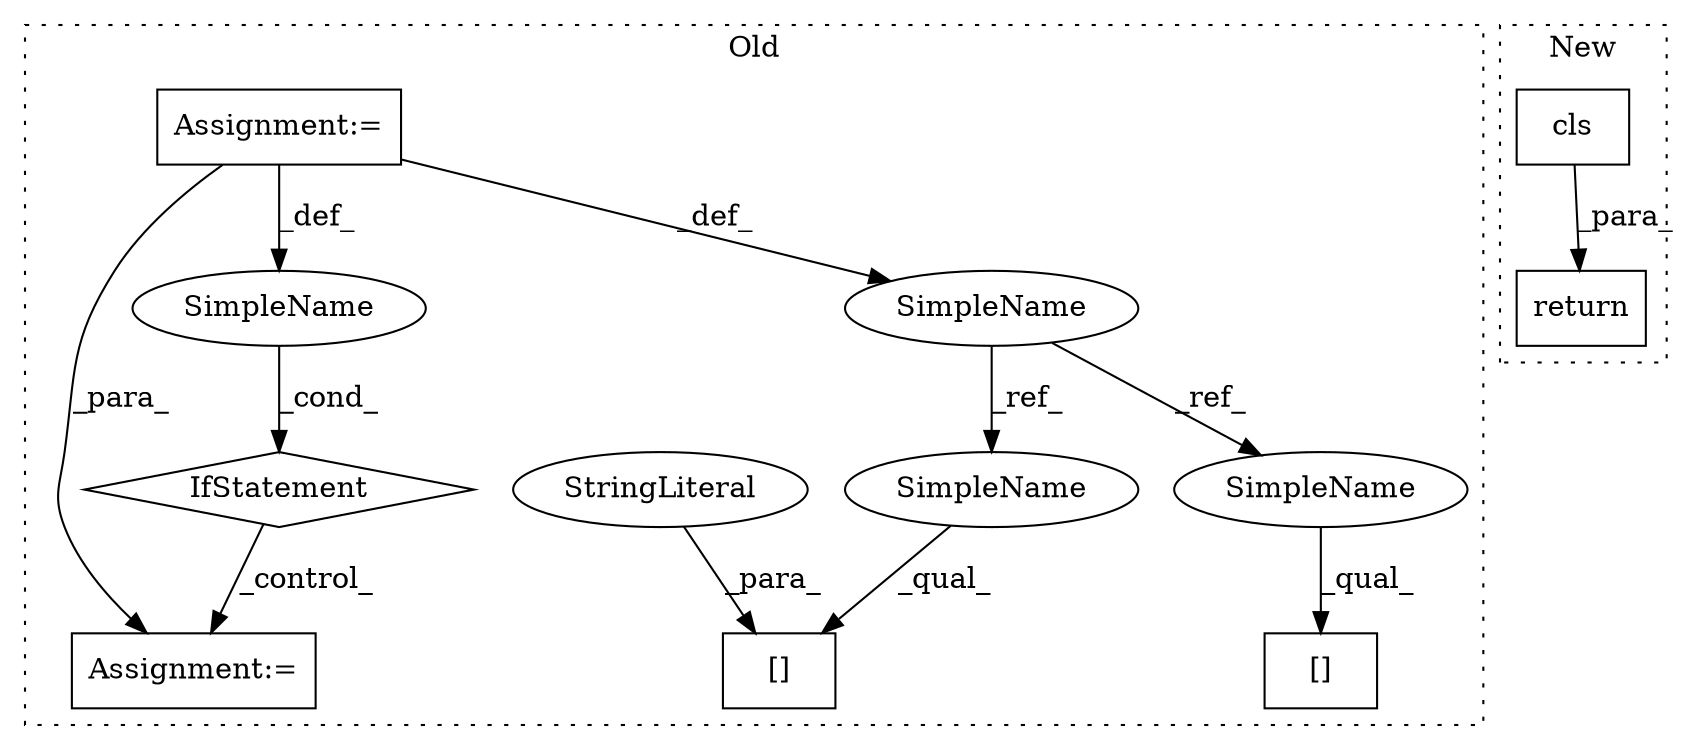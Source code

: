 digraph G {
subgraph cluster0 {
1 [label="IfStatement" a="25" s="4419,4446" l="4,2" shape="diamond"];
4 [label="Assignment:=" a="7" s="4519" l="1" shape="box"];
5 [label="SimpleName" a="42" s="" l="" shape="ellipse"];
6 [label="Assignment:=" a="7" s="3964" l="5" shape="box"];
7 [label="[]" a="2" s="4423,4437" l="6,1" shape="box"];
8 [label="StringLiteral" a="45" s="4429" l="8" shape="ellipse"];
9 [label="[]" a="2" s="4395,4411" l="6,1" shape="box"];
10 [label="SimpleName" a="42" s="3964" l="5" shape="ellipse"];
11 [label="SimpleName" a="42" s="4395" l="5" shape="ellipse"];
12 [label="SimpleName" a="42" s="4423" l="5" shape="ellipse"];
label = "Old";
style="dotted";
}
subgraph cluster1 {
2 [label="cls" a="32" s="836,846" l="4,1" shape="box"];
3 [label="return" a="41" s="829" l="7" shape="box"];
label = "New";
style="dotted";
}
1 -> 4 [label="_control_"];
2 -> 3 [label="_para_"];
5 -> 1 [label="_cond_"];
6 -> 5 [label="_def_"];
6 -> 4 [label="_para_"];
6 -> 10 [label="_def_"];
8 -> 7 [label="_para_"];
10 -> 11 [label="_ref_"];
10 -> 12 [label="_ref_"];
11 -> 9 [label="_qual_"];
12 -> 7 [label="_qual_"];
}